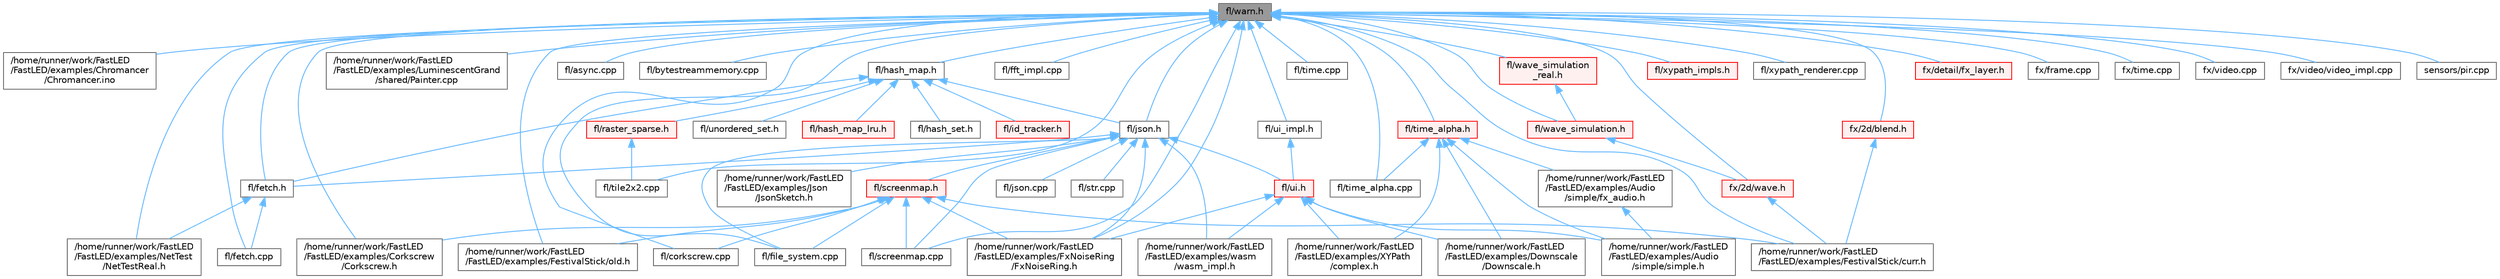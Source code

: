 digraph "fl/warn.h"
{
 // INTERACTIVE_SVG=YES
 // LATEX_PDF_SIZE
  bgcolor="transparent";
  edge [fontname=Helvetica,fontsize=10,labelfontname=Helvetica,labelfontsize=10];
  node [fontname=Helvetica,fontsize=10,shape=box,height=0.2,width=0.4];
  Node1 [id="Node000001",label="fl/warn.h",height=0.2,width=0.4,color="gray40", fillcolor="grey60", style="filled", fontcolor="black",tooltip=" "];
  Node1 -> Node2 [id="edge1_Node000001_Node000002",dir="back",color="steelblue1",style="solid",tooltip=" "];
  Node2 [id="Node000002",label="/home/runner/work/FastLED\l/FastLED/examples/Chromancer\l/Chromancer.ino",height=0.2,width=0.4,color="grey40", fillcolor="white", style="filled",URL="$d1/ddb/_chromancer_8ino.html",tooltip="Hexagonal LED display visualization."];
  Node1 -> Node3 [id="edge2_Node000001_Node000003",dir="back",color="steelblue1",style="solid",tooltip=" "];
  Node3 [id="Node000003",label="/home/runner/work/FastLED\l/FastLED/examples/Corkscrew\l/Corkscrew.h",height=0.2,width=0.4,color="grey40", fillcolor="white", style="filled",URL="$df/d40/examples_2_corkscrew_2corkscrew_8h.html",tooltip=" "];
  Node1 -> Node4 [id="edge3_Node000001_Node000004",dir="back",color="steelblue1",style="solid",tooltip=" "];
  Node4 [id="Node000004",label="/home/runner/work/FastLED\l/FastLED/examples/FestivalStick/curr.h",height=0.2,width=0.4,color="grey40", fillcolor="white", style="filled",URL="$d4/d06/curr_8h.html",tooltip=" "];
  Node1 -> Node5 [id="edge4_Node000001_Node000005",dir="back",color="steelblue1",style="solid",tooltip=" "];
  Node5 [id="Node000005",label="/home/runner/work/FastLED\l/FastLED/examples/FestivalStick/old.h",height=0.2,width=0.4,color="grey40", fillcolor="white", style="filled",URL="$d7/da1/old_8h.html",tooltip=" "];
  Node1 -> Node6 [id="edge5_Node000001_Node000006",dir="back",color="steelblue1",style="solid",tooltip=" "];
  Node6 [id="Node000006",label="/home/runner/work/FastLED\l/FastLED/examples/FxNoiseRing\l/FxNoiseRing.h",height=0.2,width=0.4,color="grey40", fillcolor="white", style="filled",URL="$d5/d77/_fx_noise_ring_8h.html",tooltip=" "];
  Node1 -> Node7 [id="edge6_Node000001_Node000007",dir="back",color="steelblue1",style="solid",tooltip=" "];
  Node7 [id="Node000007",label="/home/runner/work/FastLED\l/FastLED/examples/LuminescentGrand\l/shared/Painter.cpp",height=0.2,width=0.4,color="grey40", fillcolor="white", style="filled",URL="$db/d33/_painter_8cpp.html",tooltip=" "];
  Node1 -> Node8 [id="edge7_Node000001_Node000008",dir="back",color="steelblue1",style="solid",tooltip=" "];
  Node8 [id="Node000008",label="/home/runner/work/FastLED\l/FastLED/examples/NetTest\l/NetTestReal.h",height=0.2,width=0.4,color="grey40", fillcolor="white", style="filled",URL="$d5/dec/_net_test_real_8h.html",tooltip=" "];
  Node1 -> Node9 [id="edge8_Node000001_Node000009",dir="back",color="steelblue1",style="solid",tooltip=" "];
  Node9 [id="Node000009",label="fl/async.cpp",height=0.2,width=0.4,color="grey40", fillcolor="white", style="filled",URL="$d0/d95/async_8cpp.html",tooltip=" "];
  Node1 -> Node10 [id="edge9_Node000001_Node000010",dir="back",color="steelblue1",style="solid",tooltip=" "];
  Node10 [id="Node000010",label="fl/bytestreammemory.cpp",height=0.2,width=0.4,color="grey40", fillcolor="white", style="filled",URL="$de/d95/bytestreammemory_8cpp.html",tooltip=" "];
  Node1 -> Node11 [id="edge10_Node000001_Node000011",dir="back",color="steelblue1",style="solid",tooltip=" "];
  Node11 [id="Node000011",label="fl/corkscrew.cpp",height=0.2,width=0.4,color="grey40", fillcolor="white", style="filled",URL="$d3/d9b/corkscrew_8cpp.html",tooltip=" "];
  Node1 -> Node12 [id="edge11_Node000001_Node000012",dir="back",color="steelblue1",style="solid",tooltip=" "];
  Node12 [id="Node000012",label="fl/fetch.cpp",height=0.2,width=0.4,color="grey40", fillcolor="white", style="filled",URL="$d9/ddd/fetch_8cpp.html",tooltip=" "];
  Node1 -> Node13 [id="edge12_Node000001_Node000013",dir="back",color="steelblue1",style="solid",tooltip=" "];
  Node13 [id="Node000013",label="fl/fetch.h",height=0.2,width=0.4,color="grey40", fillcolor="white", style="filled",URL="$d6/d6a/fetch_8h.html",tooltip="Unified HTTP fetch API for FastLED (cross-platform)"];
  Node13 -> Node8 [id="edge13_Node000013_Node000008",dir="back",color="steelblue1",style="solid",tooltip=" "];
  Node13 -> Node12 [id="edge14_Node000013_Node000012",dir="back",color="steelblue1",style="solid",tooltip=" "];
  Node1 -> Node14 [id="edge15_Node000001_Node000014",dir="back",color="steelblue1",style="solid",tooltip=" "];
  Node14 [id="Node000014",label="fl/fft_impl.cpp",height=0.2,width=0.4,color="grey40", fillcolor="white", style="filled",URL="$d1/dff/fft__impl_8cpp.html",tooltip=" "];
  Node1 -> Node15 [id="edge16_Node000001_Node000015",dir="back",color="steelblue1",style="solid",tooltip=" "];
  Node15 [id="Node000015",label="fl/file_system.cpp",height=0.2,width=0.4,color="grey40", fillcolor="white", style="filled",URL="$d4/d37/file__system_8cpp.html",tooltip=" "];
  Node1 -> Node16 [id="edge17_Node000001_Node000016",dir="back",color="steelblue1",style="solid",tooltip=" "];
  Node16 [id="Node000016",label="fl/hash_map.h",height=0.2,width=0.4,color="grey40", fillcolor="white", style="filled",URL="$d6/d13/hash__map_8h.html",tooltip=" "];
  Node16 -> Node13 [id="edge18_Node000016_Node000013",dir="back",color="steelblue1",style="solid",tooltip=" "];
  Node16 -> Node17 [id="edge19_Node000016_Node000017",dir="back",color="steelblue1",style="solid",tooltip=" "];
  Node17 [id="Node000017",label="fl/hash_map_lru.h",height=0.2,width=0.4,color="red", fillcolor="#FFF0F0", style="filled",URL="$dd/d0c/hash__map__lru_8h.html",tooltip=" "];
  Node16 -> Node20 [id="edge20_Node000016_Node000020",dir="back",color="steelblue1",style="solid",tooltip=" "];
  Node20 [id="Node000020",label="fl/hash_set.h",height=0.2,width=0.4,color="grey40", fillcolor="white", style="filled",URL="$dc/de3/hash__set_8h.html",tooltip=" "];
  Node16 -> Node21 [id="edge21_Node000016_Node000021",dir="back",color="steelblue1",style="solid",tooltip=" "];
  Node21 [id="Node000021",label="fl/id_tracker.h",height=0.2,width=0.4,color="red", fillcolor="#FFF0F0", style="filled",URL="$df/d0a/id__tracker_8h.html",tooltip=" "];
  Node16 -> Node23 [id="edge22_Node000016_Node000023",dir="back",color="steelblue1",style="solid",tooltip=" "];
  Node23 [id="Node000023",label="fl/json.h",height=0.2,width=0.4,color="grey40", fillcolor="white", style="filled",URL="$d7/d91/fl_2json_8h.html",tooltip="FastLED's Elegant JSON Library: fl::Json"];
  Node23 -> Node6 [id="edge23_Node000023_Node000006",dir="back",color="steelblue1",style="solid",tooltip=" "];
  Node23 -> Node24 [id="edge24_Node000023_Node000024",dir="back",color="steelblue1",style="solid",tooltip=" "];
  Node24 [id="Node000024",label="/home/runner/work/FastLED\l/FastLED/examples/Json\l/JsonSketch.h",height=0.2,width=0.4,color="grey40", fillcolor="white", style="filled",URL="$d0/dd3/_json_sketch_8h.html",tooltip=" "];
  Node23 -> Node25 [id="edge25_Node000023_Node000025",dir="back",color="steelblue1",style="solid",tooltip=" "];
  Node25 [id="Node000025",label="/home/runner/work/FastLED\l/FastLED/examples/wasm\l/wasm_impl.h",height=0.2,width=0.4,color="grey40", fillcolor="white", style="filled",URL="$da/d40/wasm__impl_8h.html",tooltip=" "];
  Node23 -> Node13 [id="edge26_Node000023_Node000013",dir="back",color="steelblue1",style="solid",tooltip=" "];
  Node23 -> Node15 [id="edge27_Node000023_Node000015",dir="back",color="steelblue1",style="solid",tooltip=" "];
  Node23 -> Node26 [id="edge28_Node000023_Node000026",dir="back",color="steelblue1",style="solid",tooltip=" "];
  Node26 [id="Node000026",label="fl/json.cpp",height=0.2,width=0.4,color="grey40", fillcolor="white", style="filled",URL="$dd/d55/json_8cpp.html",tooltip=" "];
  Node23 -> Node27 [id="edge29_Node000023_Node000027",dir="back",color="steelblue1",style="solid",tooltip=" "];
  Node27 [id="Node000027",label="fl/screenmap.cpp",height=0.2,width=0.4,color="grey40", fillcolor="white", style="filled",URL="$d9/d6f/screenmap_8cpp.html",tooltip=" "];
  Node23 -> Node28 [id="edge30_Node000023_Node000028",dir="back",color="steelblue1",style="solid",tooltip=" "];
  Node28 [id="Node000028",label="fl/screenmap.h",height=0.2,width=0.4,color="red", fillcolor="#FFF0F0", style="filled",URL="$d7/d97/screenmap_8h.html",tooltip=" "];
  Node28 -> Node3 [id="edge31_Node000028_Node000003",dir="back",color="steelblue1",style="solid",tooltip=" "];
  Node28 -> Node4 [id="edge32_Node000028_Node000004",dir="back",color="steelblue1",style="solid",tooltip=" "];
  Node28 -> Node5 [id="edge33_Node000028_Node000005",dir="back",color="steelblue1",style="solid",tooltip=" "];
  Node28 -> Node6 [id="edge34_Node000028_Node000006",dir="back",color="steelblue1",style="solid",tooltip=" "];
  Node28 -> Node11 [id="edge35_Node000028_Node000011",dir="back",color="steelblue1",style="solid",tooltip=" "];
  Node28 -> Node15 [id="edge36_Node000028_Node000015",dir="back",color="steelblue1",style="solid",tooltip=" "];
  Node28 -> Node27 [id="edge37_Node000028_Node000027",dir="back",color="steelblue1",style="solid",tooltip=" "];
  Node23 -> Node198 [id="edge38_Node000023_Node000198",dir="back",color="steelblue1",style="solid",tooltip=" "];
  Node198 [id="Node000198",label="fl/str.cpp",height=0.2,width=0.4,color="grey40", fillcolor="white", style="filled",URL="$d1/d1f/str_8cpp.html",tooltip=" "];
  Node23 -> Node180 [id="edge39_Node000023_Node000180",dir="back",color="steelblue1",style="solid",tooltip=" "];
  Node180 [id="Node000180",label="fl/ui.h",height=0.2,width=0.4,color="red", fillcolor="#FFF0F0", style="filled",URL="$d9/d3b/ui_8h.html",tooltip=" "];
  Node180 -> Node51 [id="edge40_Node000180_Node000051",dir="back",color="steelblue1",style="solid",tooltip=" "];
  Node51 [id="Node000051",label="/home/runner/work/FastLED\l/FastLED/examples/Audio\l/simple/simple.h",height=0.2,width=0.4,color="grey40", fillcolor="white", style="filled",URL="$db/d49/_audio_2simple_2simple_8h.html",tooltip=" "];
  Node180 -> Node67 [id="edge41_Node000180_Node000067",dir="back",color="steelblue1",style="solid",tooltip=" "];
  Node67 [id="Node000067",label="/home/runner/work/FastLED\l/FastLED/examples/Downscale\l/Downscale.h",height=0.2,width=0.4,color="grey40", fillcolor="white", style="filled",URL="$d6/d1a/examples_2_downscale_2downscale_8h.html",tooltip=" "];
  Node180 -> Node6 [id="edge42_Node000180_Node000006",dir="back",color="steelblue1",style="solid",tooltip=" "];
  Node180 -> Node121 [id="edge43_Node000180_Node000121",dir="back",color="steelblue1",style="solid",tooltip=" "];
  Node121 [id="Node000121",label="/home/runner/work/FastLED\l/FastLED/examples/XYPath\l/complex.h",height=0.2,width=0.4,color="grey40", fillcolor="white", style="filled",URL="$d7/d3b/complex_8h.html",tooltip=" "];
  Node180 -> Node25 [id="edge44_Node000180_Node000025",dir="back",color="steelblue1",style="solid",tooltip=" "];
  Node16 -> Node199 [id="edge45_Node000016_Node000199",dir="back",color="steelblue1",style="solid",tooltip=" "];
  Node199 [id="Node000199",label="fl/raster_sparse.h",height=0.2,width=0.4,color="red", fillcolor="#FFF0F0", style="filled",URL="$d4/df9/raster__sparse_8h.html",tooltip=" "];
  Node199 -> Node201 [id="edge46_Node000199_Node000201",dir="back",color="steelblue1",style="solid",tooltip=" "];
  Node201 [id="Node000201",label="fl/tile2x2.cpp",height=0.2,width=0.4,color="grey40", fillcolor="white", style="filled",URL="$db/d15/tile2x2_8cpp.html",tooltip=" "];
  Node16 -> Node205 [id="edge47_Node000016_Node000205",dir="back",color="steelblue1",style="solid",tooltip=" "];
  Node205 [id="Node000205",label="fl/unordered_set.h",height=0.2,width=0.4,color="grey40", fillcolor="white", style="filled",URL="$df/d26/unordered__set_8h.html",tooltip=" "];
  Node1 -> Node23 [id="edge48_Node000001_Node000023",dir="back",color="steelblue1",style="solid",tooltip=" "];
  Node1 -> Node27 [id="edge49_Node000001_Node000027",dir="back",color="steelblue1",style="solid",tooltip=" "];
  Node1 -> Node201 [id="edge50_Node000001_Node000201",dir="back",color="steelblue1",style="solid",tooltip=" "];
  Node1 -> Node206 [id="edge51_Node000001_Node000206",dir="back",color="steelblue1",style="solid",tooltip=" "];
  Node206 [id="Node000206",label="fl/time.cpp",height=0.2,width=0.4,color="grey40", fillcolor="white", style="filled",URL="$d2/d13/fl_2time_8cpp.html",tooltip=" "];
  Node1 -> Node207 [id="edge52_Node000001_Node000207",dir="back",color="steelblue1",style="solid",tooltip=" "];
  Node207 [id="Node000207",label="fl/time_alpha.cpp",height=0.2,width=0.4,color="grey40", fillcolor="white", style="filled",URL="$d6/d07/time__alpha_8cpp.html",tooltip=" "];
  Node1 -> Node208 [id="edge53_Node000001_Node000208",dir="back",color="steelblue1",style="solid",tooltip=" "];
  Node208 [id="Node000208",label="fl/time_alpha.h",height=0.2,width=0.4,color="red", fillcolor="#FFF0F0", style="filled",URL="$d0/d87/time__alpha_8h.html",tooltip=" "];
  Node208 -> Node209 [id="edge54_Node000208_Node000209",dir="back",color="steelblue1",style="solid",tooltip=" "];
  Node209 [id="Node000209",label="/home/runner/work/FastLED\l/FastLED/examples/Audio\l/simple/fx_audio.h",height=0.2,width=0.4,color="grey40", fillcolor="white", style="filled",URL="$dd/da9/fx__audio_8h.html",tooltip=" "];
  Node209 -> Node51 [id="edge55_Node000209_Node000051",dir="back",color="steelblue1",style="solid",tooltip=" "];
  Node208 -> Node51 [id="edge56_Node000208_Node000051",dir="back",color="steelblue1",style="solid",tooltip=" "];
  Node208 -> Node67 [id="edge57_Node000208_Node000067",dir="back",color="steelblue1",style="solid",tooltip=" "];
  Node208 -> Node121 [id="edge58_Node000208_Node000121",dir="back",color="steelblue1",style="solid",tooltip=" "];
  Node208 -> Node207 [id="edge59_Node000208_Node000207",dir="back",color="steelblue1",style="solid",tooltip=" "];
  Node1 -> Node210 [id="edge60_Node000001_Node000210",dir="back",color="steelblue1",style="solid",tooltip=" "];
  Node210 [id="Node000210",label="fl/ui_impl.h",height=0.2,width=0.4,color="grey40", fillcolor="white", style="filled",URL="$d6/dc0/ui__impl_8h.html",tooltip=" "];
  Node210 -> Node180 [id="edge61_Node000210_Node000180",dir="back",color="steelblue1",style="solid",tooltip=" "];
  Node1 -> Node211 [id="edge62_Node000001_Node000211",dir="back",color="steelblue1",style="solid",tooltip=" "];
  Node211 [id="Node000211",label="fl/wave_simulation.h",height=0.2,width=0.4,color="red", fillcolor="#FFF0F0", style="filled",URL="$dc/d36/wave__simulation_8h.html",tooltip=" "];
  Node211 -> Node171 [id="edge63_Node000211_Node000171",dir="back",color="steelblue1",style="solid",tooltip=" "];
  Node171 [id="Node000171",label="fx/2d/wave.h",height=0.2,width=0.4,color="red", fillcolor="#FFF0F0", style="filled",URL="$de/de9/src_2fx_22d_2wave_8h.html",tooltip=" "];
  Node171 -> Node4 [id="edge64_Node000171_Node000004",dir="back",color="steelblue1",style="solid",tooltip=" "];
  Node1 -> Node213 [id="edge65_Node000001_Node000213",dir="back",color="steelblue1",style="solid",tooltip=" "];
  Node213 [id="Node000213",label="fl/wave_simulation\l_real.h",height=0.2,width=0.4,color="red", fillcolor="#FFF0F0", style="filled",URL="$dd/d8e/wave__simulation__real_8h.html",tooltip=" "];
  Node213 -> Node211 [id="edge66_Node000213_Node000211",dir="back",color="steelblue1",style="solid",tooltip=" "];
  Node1 -> Node215 [id="edge67_Node000001_Node000215",dir="back",color="steelblue1",style="solid",tooltip=" "];
  Node215 [id="Node000215",label="fl/xypath_impls.h",height=0.2,width=0.4,color="red", fillcolor="#FFF0F0", style="filled",URL="$d8/d5f/xypath__impls_8h.html",tooltip=" "];
  Node1 -> Node221 [id="edge68_Node000001_Node000221",dir="back",color="steelblue1",style="solid",tooltip=" "];
  Node221 [id="Node000221",label="fl/xypath_renderer.cpp",height=0.2,width=0.4,color="grey40", fillcolor="white", style="filled",URL="$d2/d31/xypath__renderer_8cpp.html",tooltip=" "];
  Node1 -> Node222 [id="edge69_Node000001_Node000222",dir="back",color="steelblue1",style="solid",tooltip=" "];
  Node222 [id="Node000222",label="fx/2d/blend.h",height=0.2,width=0.4,color="red", fillcolor="#FFF0F0", style="filled",URL="$d8/d4e/blend_8h.html",tooltip=" "];
  Node222 -> Node4 [id="edge70_Node000222_Node000004",dir="back",color="steelblue1",style="solid",tooltip=" "];
  Node1 -> Node171 [id="edge71_Node000001_Node000171",dir="back",color="steelblue1",style="solid",tooltip=" "];
  Node1 -> Node223 [id="edge72_Node000001_Node000223",dir="back",color="steelblue1",style="solid",tooltip=" "];
  Node223 [id="Node000223",label="fx/detail/fx_layer.h",height=0.2,width=0.4,color="red", fillcolor="#FFF0F0", style="filled",URL="$d7/d2f/fx__layer_8h.html",tooltip=" "];
  Node1 -> Node226 [id="edge73_Node000001_Node000226",dir="back",color="steelblue1",style="solid",tooltip=" "];
  Node226 [id="Node000226",label="fx/frame.cpp",height=0.2,width=0.4,color="grey40", fillcolor="white", style="filled",URL="$da/d14/frame_8cpp.html",tooltip=" "];
  Node1 -> Node227 [id="edge74_Node000001_Node000227",dir="back",color="steelblue1",style="solid",tooltip=" "];
  Node227 [id="Node000227",label="fx/time.cpp",height=0.2,width=0.4,color="grey40", fillcolor="white", style="filled",URL="$d5/d56/fx_2time_8cpp.html",tooltip=" "];
  Node1 -> Node191 [id="edge75_Node000001_Node000191",dir="back",color="steelblue1",style="solid",tooltip=" "];
  Node191 [id="Node000191",label="fx/video.cpp",height=0.2,width=0.4,color="grey40", fillcolor="white", style="filled",URL="$d0/d05/video_8cpp.html",tooltip=" "];
  Node1 -> Node195 [id="edge76_Node000001_Node000195",dir="back",color="steelblue1",style="solid",tooltip=" "];
  Node195 [id="Node000195",label="fx/video/video_impl.cpp",height=0.2,width=0.4,color="grey40", fillcolor="white", style="filled",URL="$d0/d7f/video__impl_8cpp.html",tooltip=" "];
  Node1 -> Node136 [id="edge77_Node000001_Node000136",dir="back",color="steelblue1",style="solid",tooltip=" "];
  Node136 [id="Node000136",label="sensors/pir.cpp",height=0.2,width=0.4,color="grey40", fillcolor="white", style="filled",URL="$d2/da7/pir_8cpp.html",tooltip=" "];
}
